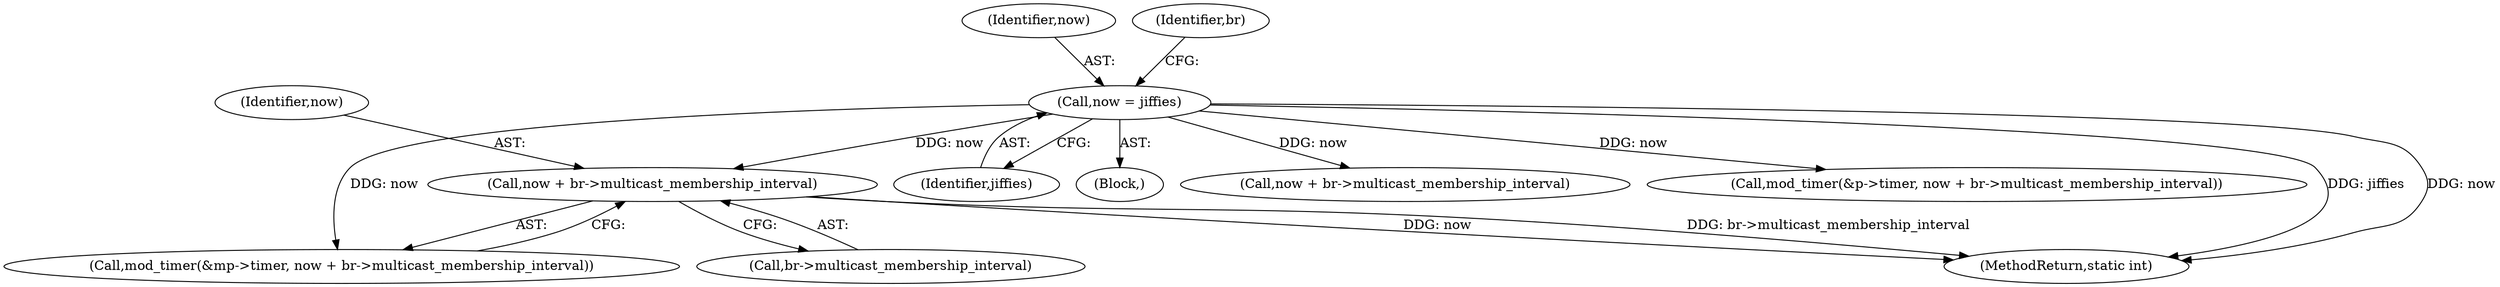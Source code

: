 digraph "0_linux_6b0d6a9b4296fa16a28d10d416db7a770fc03287@pointer" {
"1000171" [label="(Call,now + br->multicast_membership_interval)"];
"1000109" [label="(Call,now = jiffies)"];
"1000109" [label="(Call,now = jiffies)"];
"1000304" [label="(MethodReturn,static int)"];
"1000166" [label="(Call,mod_timer(&mp->timer, now + br->multicast_membership_interval))"];
"1000111" [label="(Identifier,jiffies)"];
"1000104" [label="(Block,)"];
"1000110" [label="(Identifier,now)"];
"1000173" [label="(Call,br->multicast_membership_interval)"];
"1000171" [label="(Call,now + br->multicast_membership_interval)"];
"1000287" [label="(Call,now + br->multicast_membership_interval)"];
"1000116" [label="(Identifier,br)"];
"1000282" [label="(Call,mod_timer(&p->timer, now + br->multicast_membership_interval))"];
"1000172" [label="(Identifier,now)"];
"1000171" -> "1000166"  [label="AST: "];
"1000171" -> "1000173"  [label="CFG: "];
"1000172" -> "1000171"  [label="AST: "];
"1000173" -> "1000171"  [label="AST: "];
"1000166" -> "1000171"  [label="CFG: "];
"1000171" -> "1000304"  [label="DDG: now"];
"1000171" -> "1000304"  [label="DDG: br->multicast_membership_interval"];
"1000109" -> "1000171"  [label="DDG: now"];
"1000109" -> "1000104"  [label="AST: "];
"1000109" -> "1000111"  [label="CFG: "];
"1000110" -> "1000109"  [label="AST: "];
"1000111" -> "1000109"  [label="AST: "];
"1000116" -> "1000109"  [label="CFG: "];
"1000109" -> "1000304"  [label="DDG: now"];
"1000109" -> "1000304"  [label="DDG: jiffies"];
"1000109" -> "1000166"  [label="DDG: now"];
"1000109" -> "1000282"  [label="DDG: now"];
"1000109" -> "1000287"  [label="DDG: now"];
}
